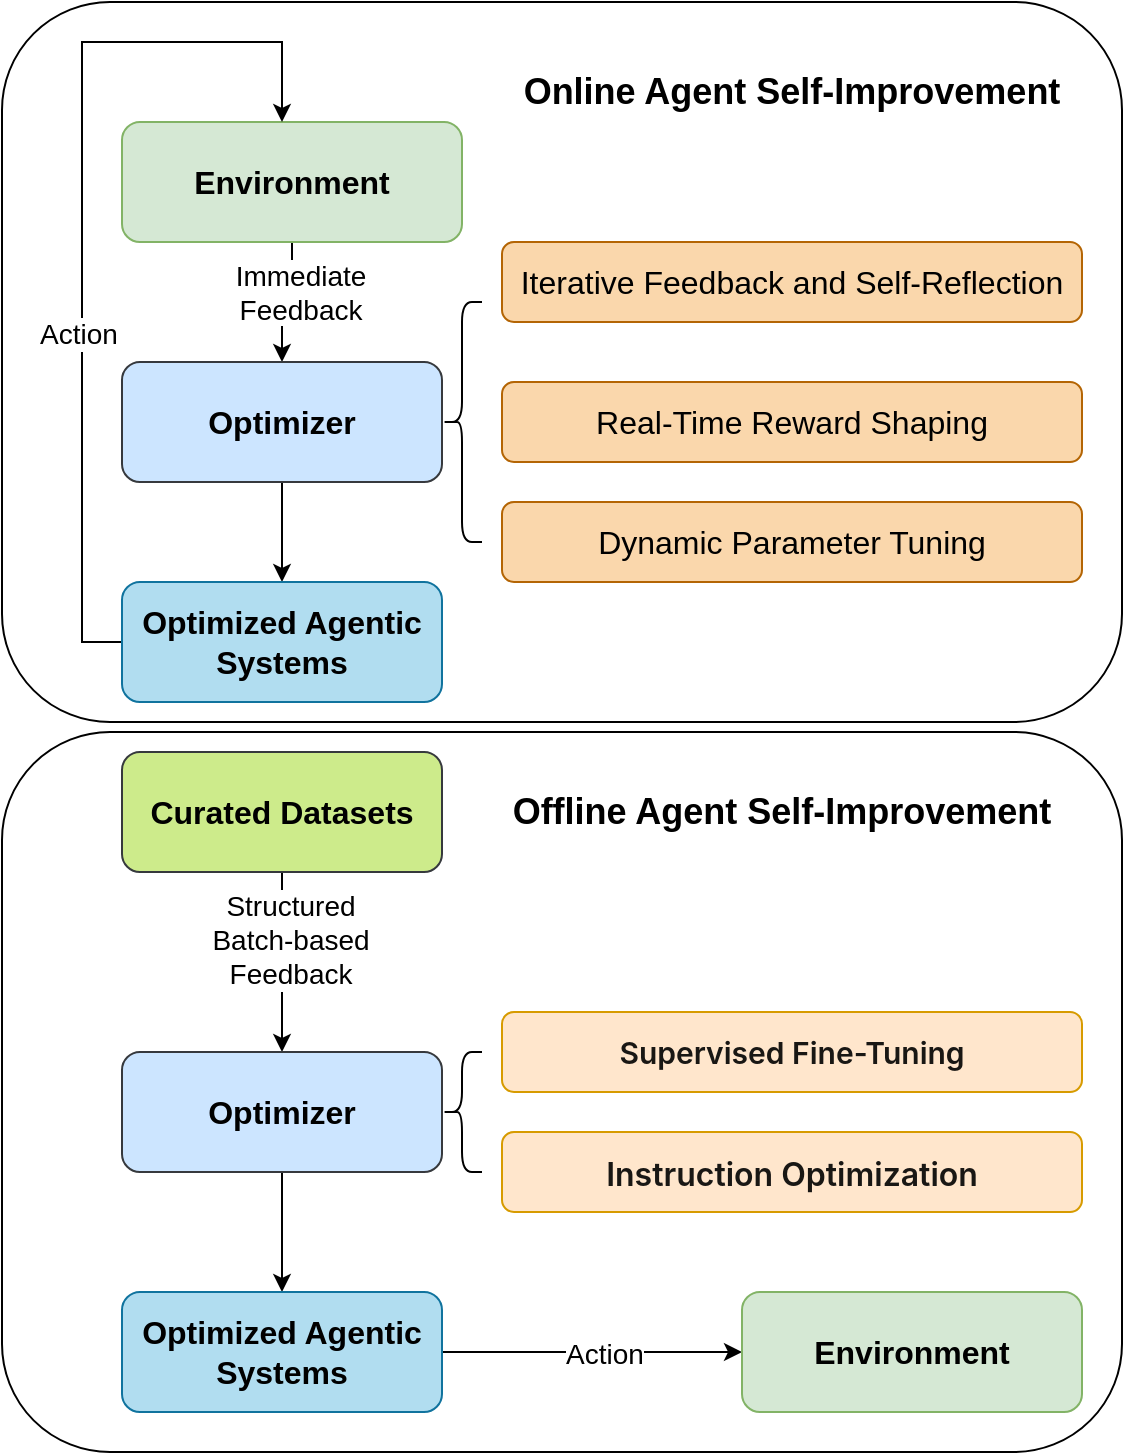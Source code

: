 <mxfile version="26.2.12">
  <diagram name="第 1 页" id="2U2U5Sxn9VDsItHnNJPD">
    <mxGraphModel dx="1300" dy="755" grid="1" gridSize="10" guides="1" tooltips="1" connect="1" arrows="1" fold="1" page="1" pageScale="1" pageWidth="2339" pageHeight="3300" math="0" shadow="0">
      <root>
        <mxCell id="0" />
        <mxCell id="1" parent="0" />
        <mxCell id="G4OmKr7_ZskJaEu8Mqmr-32" value="" style="rounded=1;whiteSpace=wrap;html=1;" vertex="1" parent="1">
          <mxGeometry x="270" y="515" width="560" height="360" as="geometry" />
        </mxCell>
        <mxCell id="G4OmKr7_ZskJaEu8Mqmr-31" value="" style="rounded=1;whiteSpace=wrap;html=1;" vertex="1" parent="1">
          <mxGeometry x="270" y="150" width="560" height="360" as="geometry" />
        </mxCell>
        <mxCell id="G4OmKr7_ZskJaEu8Mqmr-3" value="" style="edgeStyle=orthogonalEdgeStyle;rounded=0;orthogonalLoop=1;jettySize=auto;html=1;" edge="1" parent="1" source="G4OmKr7_ZskJaEu8Mqmr-1" target="G4OmKr7_ZskJaEu8Mqmr-2">
          <mxGeometry relative="1" as="geometry" />
        </mxCell>
        <mxCell id="G4OmKr7_ZskJaEu8Mqmr-13" value="&lt;font style=&quot;font-size: 14px;&quot;&gt;Immediate&lt;/font&gt;&lt;div&gt;&lt;font style=&quot;font-size: 14px;&quot;&gt;Feedback&lt;/font&gt;&lt;/div&gt;" style="edgeLabel;html=1;align=center;verticalAlign=middle;resizable=0;points=[];" vertex="1" connectable="0" parent="G4OmKr7_ZskJaEu8Mqmr-3">
          <mxGeometry x="-0.25" y="4" relative="1" as="geometry">
            <mxPoint as="offset" />
          </mxGeometry>
        </mxCell>
        <mxCell id="G4OmKr7_ZskJaEu8Mqmr-1" value="&lt;font style=&quot;font-size: 16px;&quot;&gt;&lt;b&gt;Environment&lt;/b&gt;&lt;/font&gt;" style="rounded=1;whiteSpace=wrap;html=1;fillColor=#d5e8d4;strokeColor=#82b366;" vertex="1" parent="1">
          <mxGeometry x="330" y="210" width="170" height="60" as="geometry" />
        </mxCell>
        <mxCell id="G4OmKr7_ZskJaEu8Mqmr-5" value="" style="edgeStyle=orthogonalEdgeStyle;rounded=0;orthogonalLoop=1;jettySize=auto;html=1;" edge="1" parent="1" source="G4OmKr7_ZskJaEu8Mqmr-2" target="G4OmKr7_ZskJaEu8Mqmr-4">
          <mxGeometry relative="1" as="geometry" />
        </mxCell>
        <mxCell id="G4OmKr7_ZskJaEu8Mqmr-2" value="&lt;font style=&quot;font-size: 16px;&quot;&gt;&lt;b&gt;Optimizer&lt;/b&gt;&lt;/font&gt;" style="rounded=1;whiteSpace=wrap;html=1;fillColor=#cce5ff;strokeColor=#36393d;" vertex="1" parent="1">
          <mxGeometry x="330" y="330" width="160" height="60" as="geometry" />
        </mxCell>
        <mxCell id="G4OmKr7_ZskJaEu8Mqmr-12" value="" style="edgeStyle=orthogonalEdgeStyle;rounded=0;orthogonalLoop=1;jettySize=auto;html=1;" edge="1" parent="1">
          <mxGeometry relative="1" as="geometry">
            <mxPoint x="340" y="470" as="sourcePoint" />
            <mxPoint x="410" y="210" as="targetPoint" />
            <Array as="points">
              <mxPoint x="310" y="470" />
              <mxPoint x="310" y="170" />
              <mxPoint x="410" y="170" />
            </Array>
          </mxGeometry>
        </mxCell>
        <mxCell id="G4OmKr7_ZskJaEu8Mqmr-14" value="&lt;font style=&quot;font-size: 14px;&quot;&gt;Action&lt;/font&gt;" style="edgeLabel;html=1;align=center;verticalAlign=middle;resizable=0;points=[];" vertex="1" connectable="0" parent="G4OmKr7_ZskJaEu8Mqmr-12">
          <mxGeometry x="-0.217" y="2" relative="1" as="geometry">
            <mxPoint as="offset" />
          </mxGeometry>
        </mxCell>
        <mxCell id="G4OmKr7_ZskJaEu8Mqmr-4" value="&lt;font style=&quot;font-size: 16px;&quot;&gt;&lt;b&gt;Optimized Agentic&lt;/b&gt;&lt;/font&gt;&lt;div&gt;&lt;font style=&quot;font-size: 16px;&quot;&gt;&lt;b&gt;Systems&lt;/b&gt;&lt;/font&gt;&lt;/div&gt;" style="rounded=1;whiteSpace=wrap;html=1;fillColor=#b1ddf0;strokeColor=#10739e;" vertex="1" parent="1">
          <mxGeometry x="330" y="440" width="160" height="60" as="geometry" />
        </mxCell>
        <mxCell id="G4OmKr7_ZskJaEu8Mqmr-6" value="" style="shape=curlyBracket;whiteSpace=wrap;html=1;rounded=1;labelPosition=left;verticalLabelPosition=middle;align=right;verticalAlign=middle;" vertex="1" parent="1">
          <mxGeometry x="490" y="300" width="20" height="120" as="geometry" />
        </mxCell>
        <mxCell id="G4OmKr7_ZskJaEu8Mqmr-7" value="&lt;p style=&quot;margin: 0px; font-variant-numeric: normal; font-variant-east-asian: normal; font-variant-alternates: normal; font-size-adjust: none; font-kerning: auto; font-optical-sizing: auto; font-feature-settings: normal; font-variation-settings: normal; font-variant-position: normal; font-variant-emoji: normal; font-stretch: normal; line-height: normal; text-align: start;&quot; class=&quot;p1&quot;&gt;&lt;font style=&quot;font-size: 16px;&quot;&gt;Iterative Feedback and Self-Reflection&lt;/font&gt;&lt;/p&gt;" style="rounded=1;whiteSpace=wrap;html=1;fillColor=#fad7ac;strokeColor=#b46504;" vertex="1" parent="1">
          <mxGeometry x="520" y="270" width="290" height="40" as="geometry" />
        </mxCell>
        <mxCell id="G4OmKr7_ZskJaEu8Mqmr-9" value="&lt;p style=&quot;margin: 0px; font-variant-numeric: normal; font-variant-east-asian: normal; font-variant-alternates: normal; font-size-adjust: none; font-kerning: auto; font-optical-sizing: auto; font-feature-settings: normal; font-variation-settings: normal; font-variant-position: normal; font-variant-emoji: normal; font-stretch: normal; line-height: normal; text-align: start;&quot; class=&quot;p1&quot;&gt;&lt;font style=&quot;font-size: 16px;&quot;&gt;Real-Time Reward Shaping&lt;/font&gt;&lt;/p&gt;" style="rounded=1;whiteSpace=wrap;html=1;fillColor=#fad7ac;strokeColor=#b46504;" vertex="1" parent="1">
          <mxGeometry x="520" y="340" width="290" height="40" as="geometry" />
        </mxCell>
        <mxCell id="G4OmKr7_ZskJaEu8Mqmr-10" value="&lt;p style=&quot;margin: 0px; font-variant-numeric: normal; font-variant-east-asian: normal; font-variant-alternates: normal; font-size-adjust: none; font-kerning: auto; font-optical-sizing: auto; font-feature-settings: normal; font-variation-settings: normal; font-variant-position: normal; font-variant-emoji: normal; font-stretch: normal; line-height: normal; text-align: start;&quot; class=&quot;p1&quot;&gt;&lt;font style=&quot;font-size: 16px;&quot;&gt;Dynamic Parameter Tuning&lt;/font&gt;&lt;/p&gt;" style="rounded=1;whiteSpace=wrap;html=1;fillColor=#fad7ac;strokeColor=#b46504;" vertex="1" parent="1">
          <mxGeometry x="520" y="400" width="290" height="40" as="geometry" />
        </mxCell>
        <mxCell id="G4OmKr7_ZskJaEu8Mqmr-15" value="" style="edgeStyle=orthogonalEdgeStyle;rounded=0;orthogonalLoop=1;jettySize=auto;html=1;" edge="1" parent="1" source="G4OmKr7_ZskJaEu8Mqmr-17" target="G4OmKr7_ZskJaEu8Mqmr-19">
          <mxGeometry relative="1" as="geometry" />
        </mxCell>
        <mxCell id="G4OmKr7_ZskJaEu8Mqmr-16" value="&lt;span style=&quot;font-size: 14px;&quot;&gt;Structured&lt;/span&gt;&lt;div&gt;&lt;span style=&quot;font-size: 14px;&quot;&gt;Batch-based&lt;/span&gt;&lt;/div&gt;&lt;div&gt;&lt;span style=&quot;font-size: 14px;&quot;&gt;Feedback&lt;/span&gt;&lt;/div&gt;" style="edgeLabel;html=1;align=center;verticalAlign=middle;resizable=0;points=[];" vertex="1" connectable="0" parent="G4OmKr7_ZskJaEu8Mqmr-15">
          <mxGeometry x="-0.25" y="4" relative="1" as="geometry">
            <mxPoint as="offset" />
          </mxGeometry>
        </mxCell>
        <mxCell id="G4OmKr7_ZskJaEu8Mqmr-17" value="&lt;font style=&quot;font-size: 16px;&quot;&gt;&lt;b&gt;Curated Datasets&lt;/b&gt;&lt;/font&gt;" style="rounded=1;whiteSpace=wrap;html=1;fillColor=#cdeb8b;strokeColor=#36393d;" vertex="1" parent="1">
          <mxGeometry x="330" y="525" width="160" height="60" as="geometry" />
        </mxCell>
        <mxCell id="G4OmKr7_ZskJaEu8Mqmr-18" value="" style="edgeStyle=orthogonalEdgeStyle;rounded=0;orthogonalLoop=1;jettySize=auto;html=1;" edge="1" parent="1" source="G4OmKr7_ZskJaEu8Mqmr-19" target="G4OmKr7_ZskJaEu8Mqmr-22">
          <mxGeometry relative="1" as="geometry" />
        </mxCell>
        <mxCell id="G4OmKr7_ZskJaEu8Mqmr-19" value="&lt;font style=&quot;font-size: 16px;&quot;&gt;&lt;b&gt;Optimizer&lt;/b&gt;&lt;/font&gt;" style="rounded=1;whiteSpace=wrap;html=1;fillColor=#cce5ff;strokeColor=#36393d;" vertex="1" parent="1">
          <mxGeometry x="330" y="675" width="160" height="60" as="geometry" />
        </mxCell>
        <mxCell id="G4OmKr7_ZskJaEu8Mqmr-29" value="" style="edgeStyle=orthogonalEdgeStyle;rounded=0;orthogonalLoop=1;jettySize=auto;html=1;" edge="1" parent="1" source="G4OmKr7_ZskJaEu8Mqmr-22">
          <mxGeometry relative="1" as="geometry">
            <mxPoint x="640" y="825" as="targetPoint" />
          </mxGeometry>
        </mxCell>
        <mxCell id="G4OmKr7_ZskJaEu8Mqmr-30" value="&lt;font style=&quot;font-size: 14px;&quot;&gt;Action&lt;/font&gt;" style="edgeLabel;html=1;align=center;verticalAlign=middle;resizable=0;points=[];" vertex="1" connectable="0" parent="G4OmKr7_ZskJaEu8Mqmr-29">
          <mxGeometry x="0.336" relative="1" as="geometry">
            <mxPoint x="-19" as="offset" />
          </mxGeometry>
        </mxCell>
        <mxCell id="G4OmKr7_ZskJaEu8Mqmr-22" value="&lt;font style=&quot;font-size: 16px;&quot;&gt;&lt;b&gt;Optimized Agentic&lt;/b&gt;&lt;/font&gt;&lt;div&gt;&lt;font style=&quot;font-size: 16px;&quot;&gt;&lt;b&gt;Systems&lt;/b&gt;&lt;/font&gt;&lt;/div&gt;" style="rounded=1;whiteSpace=wrap;html=1;fillColor=#b1ddf0;strokeColor=#10739e;" vertex="1" parent="1">
          <mxGeometry x="330" y="795" width="160" height="60" as="geometry" />
        </mxCell>
        <mxCell id="G4OmKr7_ZskJaEu8Mqmr-23" value="" style="shape=curlyBracket;whiteSpace=wrap;html=1;rounded=1;labelPosition=left;verticalLabelPosition=middle;align=right;verticalAlign=middle;" vertex="1" parent="1">
          <mxGeometry x="490" y="675" width="20" height="60" as="geometry" />
        </mxCell>
        <mxCell id="G4OmKr7_ZskJaEu8Mqmr-24" value="&lt;p style=&quot;margin: 0px; font-variant-numeric: normal; font-variant-east-asian: normal; font-variant-alternates: normal; font-size-adjust: none; font-kerning: auto; font-optical-sizing: auto; font-feature-settings: normal; font-variation-settings: normal; font-variant-position: normal; font-variant-emoji: normal; font-stretch: normal; line-height: normal; text-align: start;&quot; class=&quot;p1&quot;&gt;&lt;span style=&quot;margin: 0px; padding: 0px; border: 0px; font-weight: 600; font-size: 15px; line-height: inherit; font-family: &amp;quot;PingFang SC&amp;quot;, -apple-system, BlinkMacSystemFont, &amp;quot;Segoe UI&amp;quot;, Roboto, Ubuntu, &amp;quot;Helvetica Neue&amp;quot;, Helvetica, Arial, &amp;quot;Hiragino Sans GB&amp;quot;, &amp;quot;Microsoft YaHei UI&amp;quot;, &amp;quot;Microsoft YaHei&amp;quot;, &amp;quot;Source Han Sans CN&amp;quot;, sans-serif; font-size-adjust: inherit; font-kerning: inherit; font-variant-alternates: inherit; font-variant-ligatures: inherit; font-variant-numeric: inherit; font-variant-east-asian: inherit; font-variant-position: inherit; font-variant-emoji: inherit; font-feature-settings: inherit; font-optical-sizing: inherit; font-variation-settings: inherit; vertical-align: baseline; caret-color: rgba(0, 0, 0, 0.9); color: rgba(0, 0, 0, 0.9);&quot;&gt;Supervised Fine-Tuning&lt;/span&gt;&lt;/p&gt;" style="rounded=1;whiteSpace=wrap;html=1;fillColor=#ffe6cc;strokeColor=#d79b00;" vertex="1" parent="1">
          <mxGeometry x="520" y="655" width="290" height="40" as="geometry" />
        </mxCell>
        <mxCell id="G4OmKr7_ZskJaEu8Mqmr-26" value="&lt;p style=&quot;margin: 0px; font-variant-numeric: normal; font-variant-east-asian: normal; font-variant-alternates: normal; font-size-adjust: none; font-kerning: auto; font-optical-sizing: auto; font-feature-settings: normal; font-variation-settings: normal; font-variant-position: normal; font-variant-emoji: normal; font-stretch: normal; line-height: normal; text-align: start;&quot; class=&quot;p1&quot;&gt;&lt;span style=&quot;margin: 0px; padding: 0px; border: 0px; font-weight: 600; line-height: inherit; font-family: &amp;quot;PingFang SC&amp;quot;, -apple-system, BlinkMacSystemFont, &amp;quot;Segoe UI&amp;quot;, Roboto, Ubuntu, &amp;quot;Helvetica Neue&amp;quot;, Helvetica, Arial, &amp;quot;Hiragino Sans GB&amp;quot;, &amp;quot;Microsoft YaHei UI&amp;quot;, &amp;quot;Microsoft YaHei&amp;quot;, &amp;quot;Source Han Sans CN&amp;quot;, sans-serif; font-size-adjust: inherit; font-kerning: inherit; font-variant-alternates: inherit; font-variant-ligatures: inherit; font-variant-numeric: inherit; font-variant-east-asian: inherit; font-variant-position: inherit; font-variant-emoji: inherit; font-feature-settings: inherit; font-optical-sizing: inherit; font-variation-settings: inherit; vertical-align: baseline; caret-color: rgba(0, 0, 0, 0.9); color: rgba(0, 0, 0, 0.9);&quot;&gt;&lt;font style=&quot;font-size: 16px;&quot;&gt;Instruction Optimization&lt;/font&gt;&lt;/span&gt;&lt;/p&gt;" style="rounded=1;whiteSpace=wrap;html=1;fillColor=#ffe6cc;strokeColor=#d79b00;" vertex="1" parent="1">
          <mxGeometry x="520" y="715" width="290" height="40" as="geometry" />
        </mxCell>
        <mxCell id="G4OmKr7_ZskJaEu8Mqmr-27" value="&lt;font style=&quot;font-size: 16px;&quot;&gt;&lt;b&gt;Environment&lt;/b&gt;&lt;/font&gt;" style="rounded=1;whiteSpace=wrap;html=1;fillColor=#d5e8d4;strokeColor=#82b366;" vertex="1" parent="1">
          <mxGeometry x="640" y="795" width="170" height="60" as="geometry" />
        </mxCell>
        <mxCell id="G4OmKr7_ZskJaEu8Mqmr-33" value="&lt;font style=&quot;font-size: 18px;&quot;&gt;&lt;b&gt;Online Agent Self-Improvement&lt;/b&gt;&lt;/font&gt;" style="text;html=1;align=center;verticalAlign=middle;whiteSpace=wrap;rounded=0;" vertex="1" parent="1">
          <mxGeometry x="500" y="180" width="330" height="30" as="geometry" />
        </mxCell>
        <mxCell id="G4OmKr7_ZskJaEu8Mqmr-34" value="&lt;font style=&quot;font-size: 18px;&quot;&gt;&lt;b&gt;Offline Agent Self-Improvement&lt;/b&gt;&lt;/font&gt;" style="text;html=1;align=center;verticalAlign=middle;whiteSpace=wrap;rounded=0;" vertex="1" parent="1">
          <mxGeometry x="500" y="540" width="320" height="30" as="geometry" />
        </mxCell>
      </root>
    </mxGraphModel>
  </diagram>
</mxfile>
